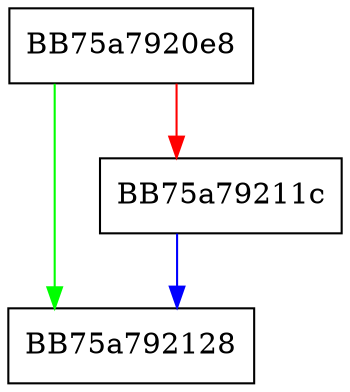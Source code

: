 digraph _wcslwr_s_l {
  node [shape="box"];
  graph [splines=ortho];
  BB75a7920e8 -> BB75a792128 [color="green"];
  BB75a7920e8 -> BB75a79211c [color="red"];
  BB75a79211c -> BB75a792128 [color="blue"];
}